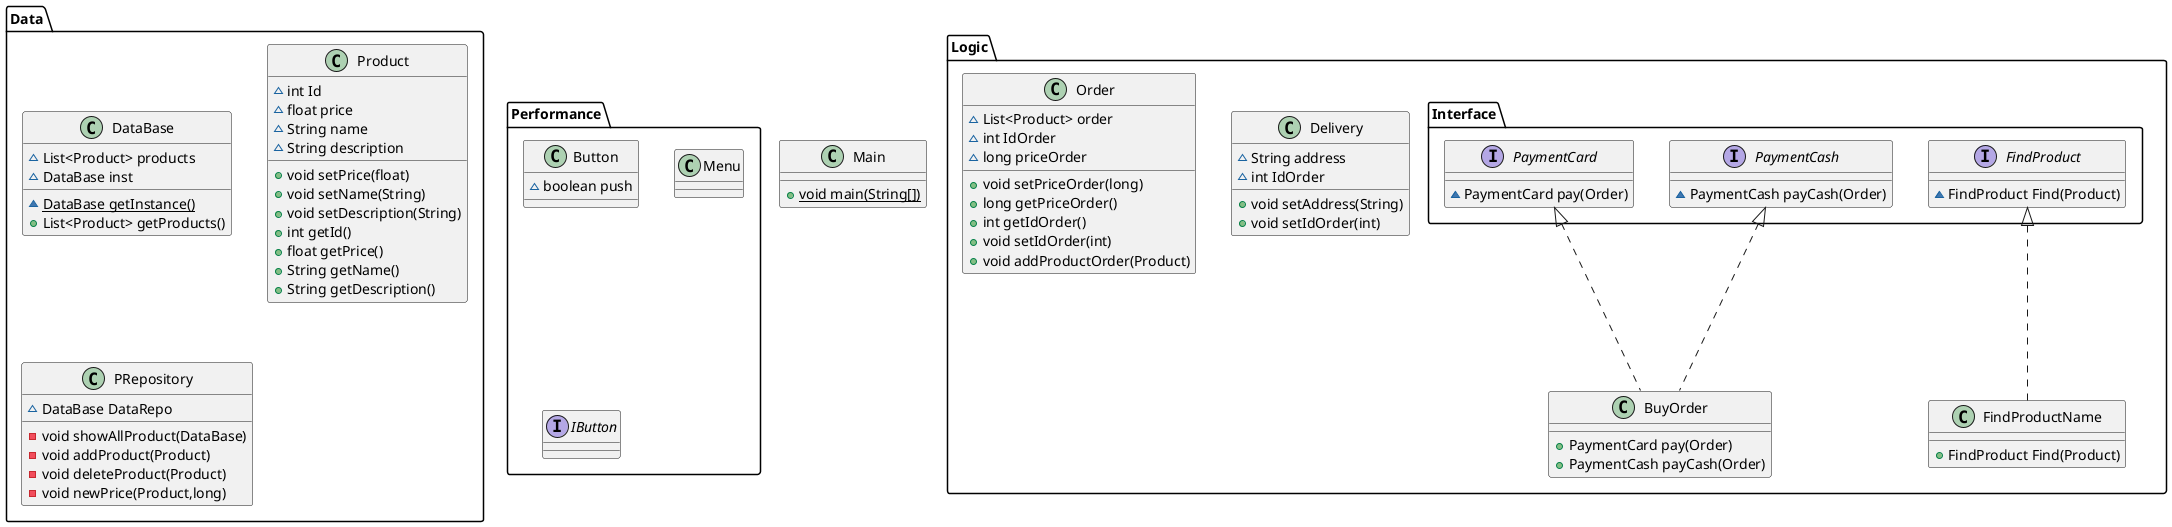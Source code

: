 @startuml
class Logic.FindProductName {
+ FindProduct Find(Product)
}
class Data.DataBase {
~ List<Product> products
~ DataBase inst
~ {static} DataBase getInstance()
+ List<Product> getProducts()
}
class Performance.Button {
~ boolean push
}
class Performance.Menu {
}
class Logic.Delivery {
~ String address
~ int IdOrder
+ void setAddress(String)
+ void setIdOrder(int)
}
interface Logic.Interface.PaymentCash {
~ PaymentCash payCash(Order)
}
class Main {
+ {static} void main(String[])
}
class Data.Product {
~ int Id
~ float price
~ String name
~ String description
+ void setPrice(float)
+ void setName(String)
+ void setDescription(String)
+ int getId()
+ float getPrice()
+ String getName()
+ String getDescription()
}
interface Logic.Interface.FindProduct {
~ FindProduct Find(Product)
}
class Data.PRepository {
~ DataBase DataRepo
- void showAllProduct(DataBase)
- void addProduct(Product)
- void deleteProduct(Product)
- void newPrice(Product,long)
}
class Logic.Order {
~ List<Product> order
~ int IdOrder
~ long priceOrder
+ void setPriceOrder(long)
+ long getPriceOrder()
+ int getIdOrder()
+ void setIdOrder(int)
+ void addProductOrder(Product)
}
interface Performance.IButton {
}
class Logic.BuyOrder {
+ PaymentCard pay(Order)
+ PaymentCash payCash(Order)
}
interface Logic.Interface.PaymentCard {
~ PaymentCard pay(Order)
}


Logic.Interface.FindProduct <|.. Logic.FindProductName
Logic.Interface.PaymentCard <|.. Logic.BuyOrder
Logic.Interface.PaymentCash <|.. Logic.BuyOrder
@enduml